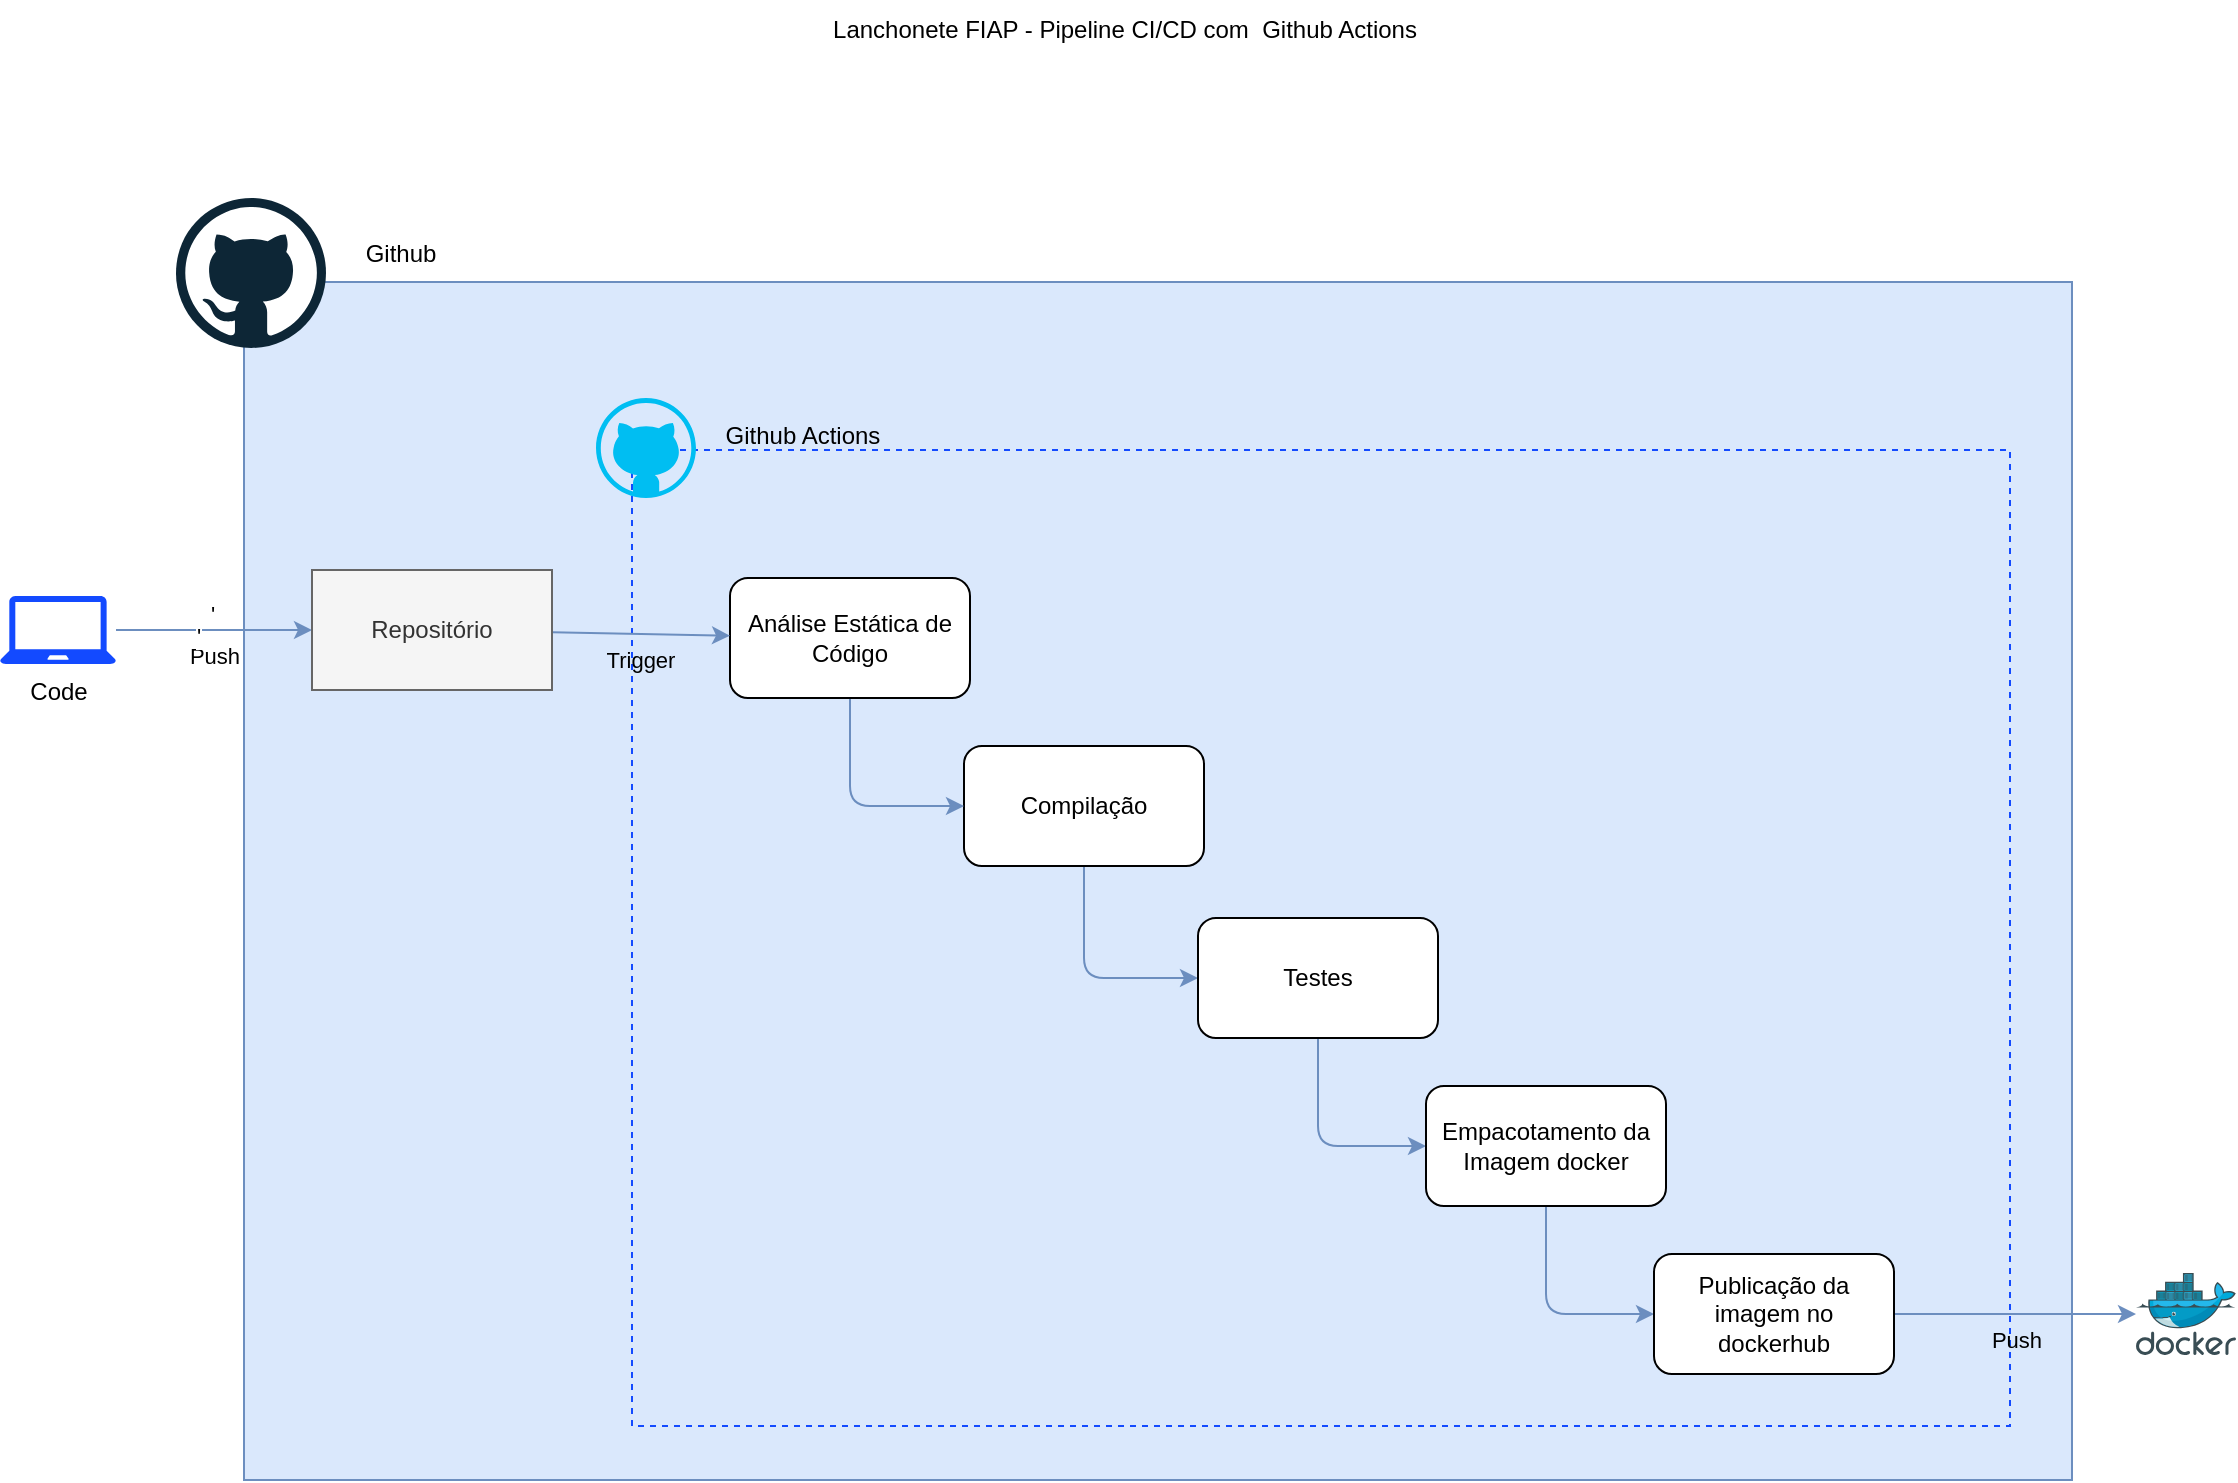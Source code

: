 <mxfile scale="1" border="10">
    <diagram id="X1r9YOdZn3IHuOeEid8I" name="Page-1">
        <mxGraphModel dx="797" dy="698" grid="0" gridSize="10" guides="1" tooltips="1" connect="1" arrows="1" fold="1" page="1" pageScale="1" pageWidth="1654" pageHeight="1169" background="#ffffff" math="0" shadow="0">
            <root>
                <mxCell id="0"/>
                <mxCell id="1" parent="0"/>
                <mxCell id="2" value="Lanchonete FIAP - Pipeline CI/CD com&amp;nbsp; Github Actions" style="text;html=1;align=center;verticalAlign=middle;whiteSpace=wrap;rounded=0;" parent="1" vertex="1">
                    <mxGeometry x="600" y="139" width="493" height="30" as="geometry"/>
                </mxCell>
                <mxCell id="3" value="" style="rounded=0;whiteSpace=wrap;html=1;fillColor=#dae8fc;strokeColor=#6c8ebf;" parent="1" vertex="1">
                    <mxGeometry x="406" y="280" width="914" height="599" as="geometry"/>
                </mxCell>
                <mxCell id="4" value="" style="dashed=0;outlineConnect=0;html=1;align=center;labelPosition=center;verticalLabelPosition=bottom;verticalAlign=top;shape=mxgraph.weblogos.github;fillColor=#dae8fc;strokeColor=#134AFF;" parent="1" vertex="1">
                    <mxGeometry x="372" y="238" width="75" height="75" as="geometry"/>
                </mxCell>
                <mxCell id="14" value="Push" style="edgeStyle=none;html=1;verticalAlign=top;fillColor=#dae8fc;strokeColor=#6c8ebf;" parent="1" source="5" target="13" edge="1">
                    <mxGeometry relative="1" as="geometry"/>
                </mxCell>
                <mxCell id="16" value="&#39;" style="edgeLabel;html=1;align=center;verticalAlign=middle;resizable=0;points=[];" parent="14" vertex="1" connectable="0">
                    <mxGeometry x="-0.195" y="-3" relative="1" as="geometry">
                        <mxPoint x="1" as="offset"/>
                    </mxGeometry>
                </mxCell>
                <mxCell id="17" value="&#39;" style="edgeLabel;html=1;align=center;verticalAlign=middle;resizable=0;points=[];" parent="14" vertex="1" connectable="0">
                    <mxGeometry x="-0.053" y="8" relative="1" as="geometry">
                        <mxPoint x="1" as="offset"/>
                    </mxGeometry>
                </mxCell>
                <mxCell id="5" value="Code" style="sketch=0;pointerEvents=1;shadow=0;dashed=0;html=1;strokeColor=none;fillColor=#134AFF;labelPosition=center;verticalLabelPosition=bottom;verticalAlign=top;outlineConnect=0;align=center;shape=mxgraph.office.devices.laptop;" parent="1" vertex="1">
                    <mxGeometry x="284" y="437" width="58" height="34" as="geometry"/>
                </mxCell>
                <mxCell id="9" value="" style="rounded=0;whiteSpace=wrap;html=1;fillColor=#dae8fc;strokeColor=#134AFF;dashed=1;" parent="1" vertex="1">
                    <mxGeometry x="600" y="364" width="689" height="488" as="geometry"/>
                </mxCell>
                <mxCell id="21" style="edgeStyle=orthogonalEdgeStyle;html=1;entryX=0;entryY=0.5;entryDx=0;entryDy=0;exitX=0.5;exitY=1;exitDx=0;exitDy=0;fillColor=#dae8fc;strokeColor=#6c8ebf;" parent="1" source="6" target="10" edge="1">
                    <mxGeometry relative="1" as="geometry"/>
                </mxCell>
                <mxCell id="6" value="Compilação" style="rounded=1;whiteSpace=wrap;html=1;" parent="1" vertex="1">
                    <mxGeometry x="766" y="512" width="120" height="60" as="geometry"/>
                </mxCell>
                <mxCell id="20" style="edgeStyle=orthogonalEdgeStyle;html=1;entryX=0;entryY=0.5;entryDx=0;entryDy=0;fillColor=#dae8fc;strokeColor=#6c8ebf;" parent="1" source="7" target="6" edge="1">
                    <mxGeometry relative="1" as="geometry"/>
                </mxCell>
                <mxCell id="7" value="Análise Estática de Código" style="rounded=1;whiteSpace=wrap;html=1;" parent="1" vertex="1">
                    <mxGeometry x="649" y="428" width="120" height="60" as="geometry"/>
                </mxCell>
                <mxCell id="24" style="edgeStyle=orthogonalEdgeStyle;html=1;entryX=0;entryY=0.5;entryDx=0;entryDy=0;exitX=0.5;exitY=1;exitDx=0;exitDy=0;fillColor=#dae8fc;strokeColor=#6c8ebf;" parent="1" source="10" target="11" edge="1">
                    <mxGeometry relative="1" as="geometry"/>
                </mxCell>
                <mxCell id="10" value="Testes" style="rounded=1;whiteSpace=wrap;html=1;" parent="1" vertex="1">
                    <mxGeometry x="883" y="598" width="120" height="60" as="geometry"/>
                </mxCell>
                <mxCell id="23" style="edgeStyle=orthogonalEdgeStyle;html=1;entryX=0;entryY=0.5;entryDx=0;entryDy=0;fillColor=#dae8fc;strokeColor=#6c8ebf;" parent="1" source="11" target="12" edge="1">
                    <mxGeometry relative="1" as="geometry"/>
                </mxCell>
                <mxCell id="11" value="Empacotamento da Imagem docker" style="rounded=1;whiteSpace=wrap;html=1;" parent="1" vertex="1">
                    <mxGeometry x="997" y="682" width="120" height="60" as="geometry"/>
                </mxCell>
                <mxCell id="26" value="Push" style="edgeStyle=none;html=1;fillColor=#dae8fc;strokeColor=#6c8ebf;verticalAlign=top;labelBackgroundColor=none;" parent="1" source="12" target="25" edge="1">
                    <mxGeometry relative="1" as="geometry"/>
                </mxCell>
                <mxCell id="12" value="Publicação da imagem no dockerhub" style="rounded=1;whiteSpace=wrap;html=1;" parent="1" vertex="1">
                    <mxGeometry x="1111" y="766" width="120" height="60" as="geometry"/>
                </mxCell>
                <mxCell id="19" value="Trigger" style="edgeStyle=none;html=1;fillColor=#dae8fc;strokeColor=#6c8ebf;labelBackgroundColor=none;verticalAlign=top;" parent="1" source="13" target="7" edge="1">
                    <mxGeometry relative="1" as="geometry"/>
                </mxCell>
                <mxCell id="13" value="Repositório" style="rounded=0;whiteSpace=wrap;html=1;fillColor=#f5f5f5;fontColor=#333333;strokeColor=#666666;" parent="1" vertex="1">
                    <mxGeometry x="440" y="424" width="120" height="60" as="geometry"/>
                </mxCell>
                <mxCell id="25" value="" style="image;sketch=0;aspect=fixed;html=1;points=[];align=center;fontSize=12;image=img/lib/mscae/Docker.svg;" parent="1" vertex="1">
                    <mxGeometry x="1352" y="775.5" width="50" height="41" as="geometry"/>
                </mxCell>
                <mxCell id="28" value="" style="verticalLabelPosition=bottom;html=1;verticalAlign=top;align=center;strokeColor=none;fillColor=#00BEF2;shape=mxgraph.azure.github_code;pointerEvents=1;" parent="1" vertex="1">
                    <mxGeometry x="582" y="338" width="50" height="50" as="geometry"/>
                </mxCell>
                <mxCell id="29" value="Github Actions" style="text;html=1;align=center;verticalAlign=middle;whiteSpace=wrap;rounded=0;" parent="1" vertex="1">
                    <mxGeometry x="632" y="342" width="107" height="30" as="geometry"/>
                </mxCell>
                <mxCell id="30" value="Github" style="text;html=1;align=center;verticalAlign=middle;whiteSpace=wrap;rounded=0;" parent="1" vertex="1">
                    <mxGeometry x="431" y="251" width="107" height="30" as="geometry"/>
                </mxCell>
            </root>
        </mxGraphModel>
    </diagram>
</mxfile>